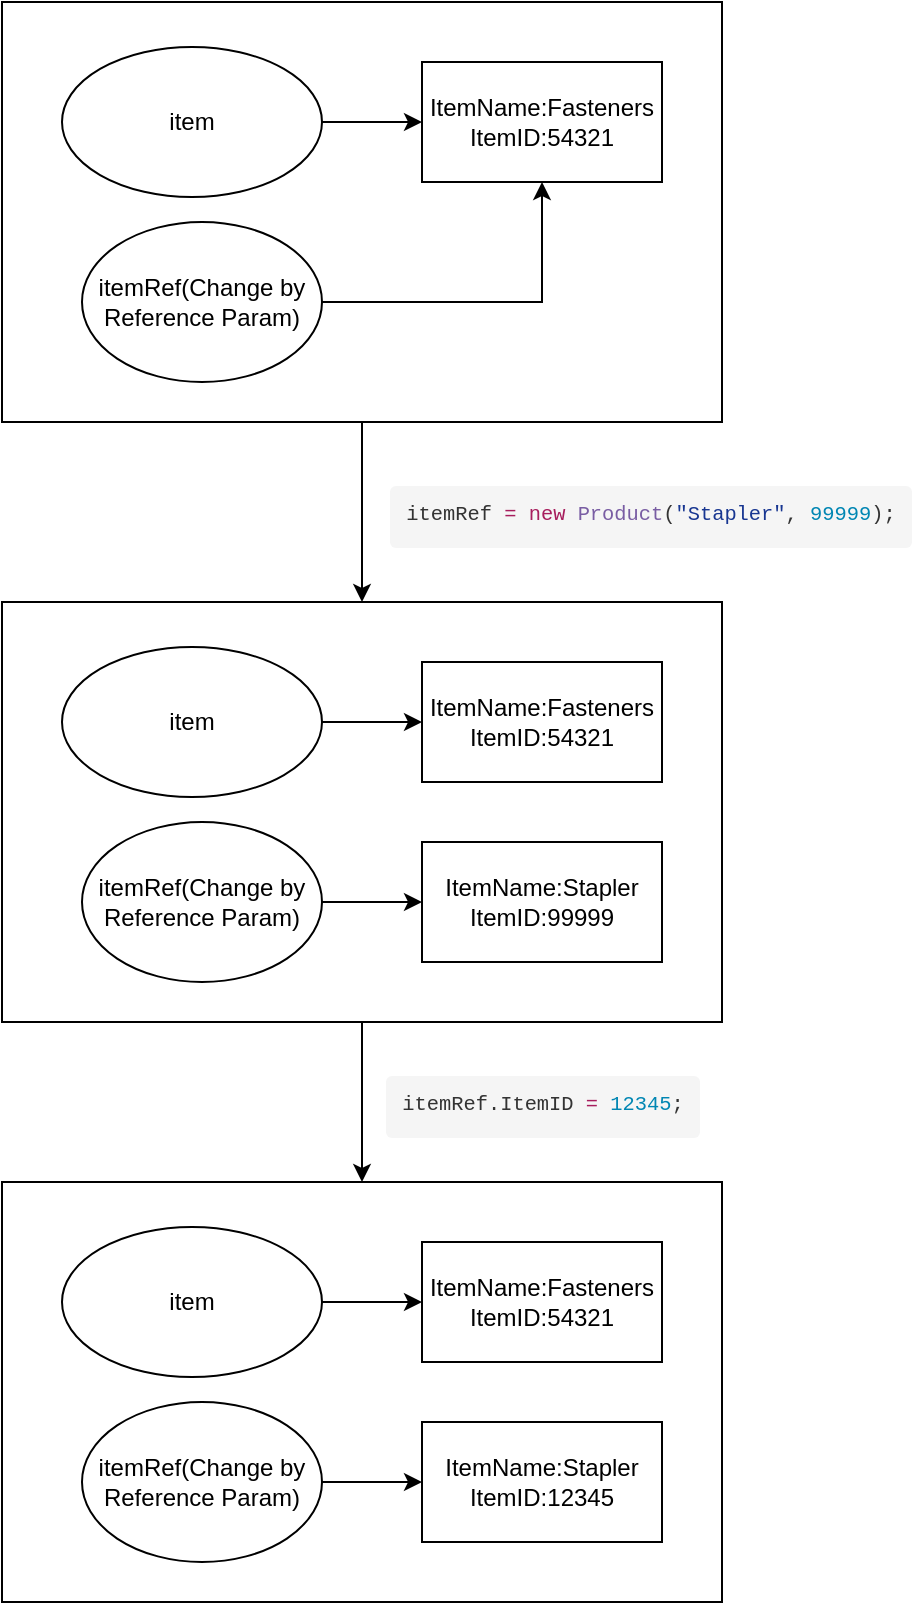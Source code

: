 <mxfile version="13.3.9" type="device"><diagram id="DFrKmtjNml_DV6YNGT3D" name="Page-1"><mxGraphModel dx="1038" dy="548" grid="1" gridSize="10" guides="1" tooltips="1" connect="1" arrows="1" fold="1" page="1" pageScale="1" pageWidth="827" pageHeight="1169" math="0" shadow="0"><root><mxCell id="0"/><mxCell id="1" parent="0"/><mxCell id="qgP27VaTXve7VTQ-U9zi-30" style="edgeStyle=orthogonalEdgeStyle;rounded=0;orthogonalLoop=1;jettySize=auto;html=1;entryX=0.5;entryY=0;entryDx=0;entryDy=0;" edge="1" parent="1" source="qgP27VaTXve7VTQ-U9zi-16" target="qgP27VaTXve7VTQ-U9zi-23"><mxGeometry relative="1" as="geometry"/></mxCell><mxCell id="qgP27VaTXve7VTQ-U9zi-16" value="" style="rounded=0;whiteSpace=wrap;html=1;fillColor=none;" vertex="1" parent="1"><mxGeometry x="90" y="350" width="360" height="210" as="geometry"/></mxCell><mxCell id="qgP27VaTXve7VTQ-U9zi-1" value="ItemName:Fasteners&lt;br&gt;ItemID:54321" style="rounded=0;whiteSpace=wrap;html=1;" vertex="1" parent="1"><mxGeometry x="300" y="80" width="120" height="60" as="geometry"/></mxCell><mxCell id="qgP27VaTXve7VTQ-U9zi-5" style="edgeStyle=orthogonalEdgeStyle;rounded=0;orthogonalLoop=1;jettySize=auto;html=1;" edge="1" parent="1" source="qgP27VaTXve7VTQ-U9zi-4" target="qgP27VaTXve7VTQ-U9zi-1"><mxGeometry relative="1" as="geometry"/></mxCell><mxCell id="qgP27VaTXve7VTQ-U9zi-4" value="item" style="ellipse;whiteSpace=wrap;html=1;" vertex="1" parent="1"><mxGeometry x="120" y="72.5" width="130" height="75" as="geometry"/></mxCell><mxCell id="qgP27VaTXve7VTQ-U9zi-7" style="edgeStyle=orthogonalEdgeStyle;rounded=0;orthogonalLoop=1;jettySize=auto;html=1;" edge="1" parent="1" source="qgP27VaTXve7VTQ-U9zi-6" target="qgP27VaTXve7VTQ-U9zi-1"><mxGeometry relative="1" as="geometry"/></mxCell><mxCell id="qgP27VaTXve7VTQ-U9zi-6" value="itemRef(Change by Reference Param)" style="ellipse;whiteSpace=wrap;html=1;" vertex="1" parent="1"><mxGeometry x="130" y="160" width="120" height="80" as="geometry"/></mxCell><mxCell id="qgP27VaTXve7VTQ-U9zi-17" style="edgeStyle=orthogonalEdgeStyle;rounded=0;orthogonalLoop=1;jettySize=auto;html=1;entryX=0.5;entryY=0;entryDx=0;entryDy=0;" edge="1" parent="1" source="qgP27VaTXve7VTQ-U9zi-10" target="qgP27VaTXve7VTQ-U9zi-16"><mxGeometry relative="1" as="geometry"/></mxCell><mxCell id="qgP27VaTXve7VTQ-U9zi-10" value="" style="rounded=0;whiteSpace=wrap;html=1;fillColor=none;" vertex="1" parent="1"><mxGeometry x="90" y="50" width="360" height="210" as="geometry"/></mxCell><mxCell id="qgP27VaTXve7VTQ-U9zi-11" value="ItemName:Fasteners&lt;br&gt;ItemID:54321" style="rounded=0;whiteSpace=wrap;html=1;" vertex="1" parent="1"><mxGeometry x="300" y="380" width="120" height="60" as="geometry"/></mxCell><mxCell id="qgP27VaTXve7VTQ-U9zi-12" style="edgeStyle=orthogonalEdgeStyle;rounded=0;orthogonalLoop=1;jettySize=auto;html=1;" edge="1" parent="1" source="qgP27VaTXve7VTQ-U9zi-13" target="qgP27VaTXve7VTQ-U9zi-11"><mxGeometry relative="1" as="geometry"/></mxCell><mxCell id="qgP27VaTXve7VTQ-U9zi-13" value="item" style="ellipse;whiteSpace=wrap;html=1;" vertex="1" parent="1"><mxGeometry x="120" y="372.5" width="130" height="75" as="geometry"/></mxCell><mxCell id="qgP27VaTXve7VTQ-U9zi-22" style="edgeStyle=orthogonalEdgeStyle;rounded=0;orthogonalLoop=1;jettySize=auto;html=1;" edge="1" parent="1" source="qgP27VaTXve7VTQ-U9zi-15" target="qgP27VaTXve7VTQ-U9zi-19"><mxGeometry relative="1" as="geometry"/></mxCell><mxCell id="qgP27VaTXve7VTQ-U9zi-15" value="itemRef(Change by Reference Param)" style="ellipse;whiteSpace=wrap;html=1;" vertex="1" parent="1"><mxGeometry x="130" y="460" width="120" height="80" as="geometry"/></mxCell><mxCell id="qgP27VaTXve7VTQ-U9zi-18" value="&lt;pre class=&quot;language-csharp&quot; style=&quot;padding: 0.8em ; overflow: auto ; line-height: 1.4 ; border: rgb(214 , 214 , 214) ; border-radius: 3px ; margin-top: 0px ; margin-bottom: 16px ; color: rgb(51 , 51 , 51) ; background: rgb(245 , 245 , 245) ; font-family: &amp;#34;consolas&amp;#34; , &amp;#34;liberation mono&amp;#34; , &amp;#34;menlo&amp;#34; , &amp;#34;courier&amp;#34; , monospace ; text-align: left ; word-break: normal ; overflow-wrap: normal ; font-size: 0.85em&quot;&gt;itemRef &lt;span class=&quot;token operator&quot; style=&quot;color: rgb(167 , 29 , 93)&quot;&gt;=&lt;/span&gt; &lt;span class=&quot;token keyword&quot; style=&quot;color: rgb(167 , 29 , 93)&quot;&gt;new&lt;/span&gt; &lt;span class=&quot;token class-name&quot; style=&quot;color: rgb(121 , 93 , 163)&quot;&gt;Product&lt;/span&gt;&lt;span class=&quot;token punctuation&quot;&gt;(&lt;/span&gt;&lt;span class=&quot;token string&quot; style=&quot;color: rgb(24 , 54 , 145)&quot;&gt;&quot;Stapler&quot;&lt;/span&gt;&lt;span class=&quot;token punctuation&quot;&gt;,&lt;/span&gt; &lt;span class=&quot;token number&quot; style=&quot;color: rgb(0 , 134 , 179)&quot;&gt;99999&lt;/span&gt;&lt;span class=&quot;token punctuation&quot;&gt;)&lt;/span&gt;&lt;span class=&quot;token punctuation&quot;&gt;;&lt;/span&gt;&lt;/pre&gt;" style="text;html=1;align=center;verticalAlign=middle;resizable=0;points=[];autosize=1;" vertex="1" parent="1"><mxGeometry x="284" y="290" width="260" height="50" as="geometry"/></mxCell><mxCell id="qgP27VaTXve7VTQ-U9zi-19" value="ItemName:Stapler&lt;br&gt;ItemID:99999" style="rounded=0;whiteSpace=wrap;html=1;" vertex="1" parent="1"><mxGeometry x="300" y="470" width="120" height="60" as="geometry"/></mxCell><mxCell id="qgP27VaTXve7VTQ-U9zi-23" value="" style="rounded=0;whiteSpace=wrap;html=1;fillColor=none;" vertex="1" parent="1"><mxGeometry x="90" y="640" width="360" height="210" as="geometry"/></mxCell><mxCell id="qgP27VaTXve7VTQ-U9zi-24" value="ItemName:Fasteners&lt;br&gt;ItemID:54321" style="rounded=0;whiteSpace=wrap;html=1;" vertex="1" parent="1"><mxGeometry x="300" y="670" width="120" height="60" as="geometry"/></mxCell><mxCell id="qgP27VaTXve7VTQ-U9zi-25" style="edgeStyle=orthogonalEdgeStyle;rounded=0;orthogonalLoop=1;jettySize=auto;html=1;" edge="1" parent="1" source="qgP27VaTXve7VTQ-U9zi-26" target="qgP27VaTXve7VTQ-U9zi-24"><mxGeometry relative="1" as="geometry"/></mxCell><mxCell id="qgP27VaTXve7VTQ-U9zi-26" value="item" style="ellipse;whiteSpace=wrap;html=1;" vertex="1" parent="1"><mxGeometry x="120" y="662.5" width="130" height="75" as="geometry"/></mxCell><mxCell id="qgP27VaTXve7VTQ-U9zi-27" style="edgeStyle=orthogonalEdgeStyle;rounded=0;orthogonalLoop=1;jettySize=auto;html=1;" edge="1" parent="1" source="qgP27VaTXve7VTQ-U9zi-28" target="qgP27VaTXve7VTQ-U9zi-29"><mxGeometry relative="1" as="geometry"/></mxCell><mxCell id="qgP27VaTXve7VTQ-U9zi-28" value="itemRef(Change by Reference Param)" style="ellipse;whiteSpace=wrap;html=1;" vertex="1" parent="1"><mxGeometry x="130" y="750" width="120" height="80" as="geometry"/></mxCell><mxCell id="qgP27VaTXve7VTQ-U9zi-29" value="ItemName:Stapler&lt;br&gt;ItemID:12345" style="rounded=0;whiteSpace=wrap;html=1;" vertex="1" parent="1"><mxGeometry x="300" y="760" width="120" height="60" as="geometry"/></mxCell><mxCell id="qgP27VaTXve7VTQ-U9zi-31" value="&lt;pre class=&quot;language-csharp&quot; style=&quot;padding: 0.8em ; overflow: auto ; line-height: 1.4 ; border: rgb(214 , 214 , 214) ; border-radius: 3px ; margin-top: 0px ; margin-bottom: 16px ; color: rgb(51 , 51 , 51) ; background: rgb(245 , 245 , 245) ; font-family: &amp;#34;consolas&amp;#34; , &amp;#34;liberation mono&amp;#34; , &amp;#34;menlo&amp;#34; , &amp;#34;courier&amp;#34; , monospace ; text-align: left ; word-break: normal ; overflow-wrap: normal ; font-size: 0.85em&quot;&gt;itemRef&lt;span class=&quot;token punctuation&quot;&gt;.&lt;/span&gt;ItemID &lt;span class=&quot;token operator&quot; style=&quot;color: rgb(167 , 29 , 93)&quot;&gt;=&lt;/span&gt; &lt;span class=&quot;token number&quot; style=&quot;color: rgb(0 , 134 , 179)&quot;&gt;12345&lt;/span&gt;&lt;span class=&quot;token punctuation&quot;&gt;;&lt;/span&gt;&lt;/pre&gt;" style="text;html=1;align=center;verticalAlign=middle;resizable=0;points=[];autosize=1;" vertex="1" parent="1"><mxGeometry x="280" y="585" width="160" height="50" as="geometry"/></mxCell></root></mxGraphModel></diagram></mxfile>